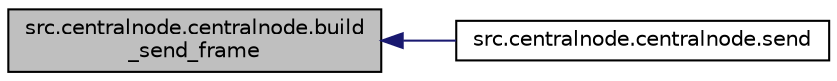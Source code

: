 digraph "src.centralnode.centralnode.build_send_frame"
{
  edge [fontname="Helvetica",fontsize="10",labelfontname="Helvetica",labelfontsize="10"];
  node [fontname="Helvetica",fontsize="10",shape=record];
  rankdir="LR";
  Node3 [label="src.centralnode.centralnode.build\l_send_frame",height=0.2,width=0.4,color="black", fillcolor="grey75", style="filled", fontcolor="black"];
  Node3 -> Node4 [dir="back",color="midnightblue",fontsize="10",style="solid",fontname="Helvetica"];
  Node4 [label="src.centralnode.centralnode.send",height=0.2,width=0.4,color="black", fillcolor="white", style="filled",URL="$classsrc_1_1centralnode_1_1centralnode.html#a9fb9932859bd43254003a54638fa2ca4"];
}
